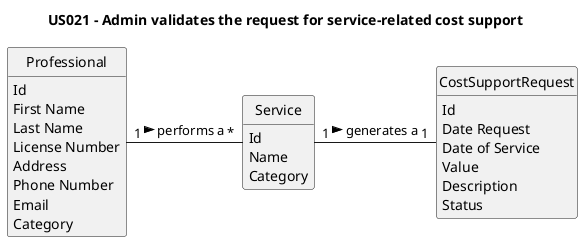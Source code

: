 @startuml
skinparam monochrome true
skinparam packageStyle rectangle
skinparam shadowing false

skinparam classAttributeIconSize 0

hide circle
hide methods

title US021 - Admin validates the request for service-related cost support

class CostSupportRequest {
    Id
    Date Request
    Date of Service
    Value
    Description
    Status
}

class Service {
    Id
    Name
    Category
}

class Professional {
    Id
    First Name
    Last Name
    License Number
    Address
    Phone Number
    Email
    Category
}

Professional "1   " - "   *" Service : performs a >
Service "1   " - "   1" CostSupportRequest : generates a >

@enduml